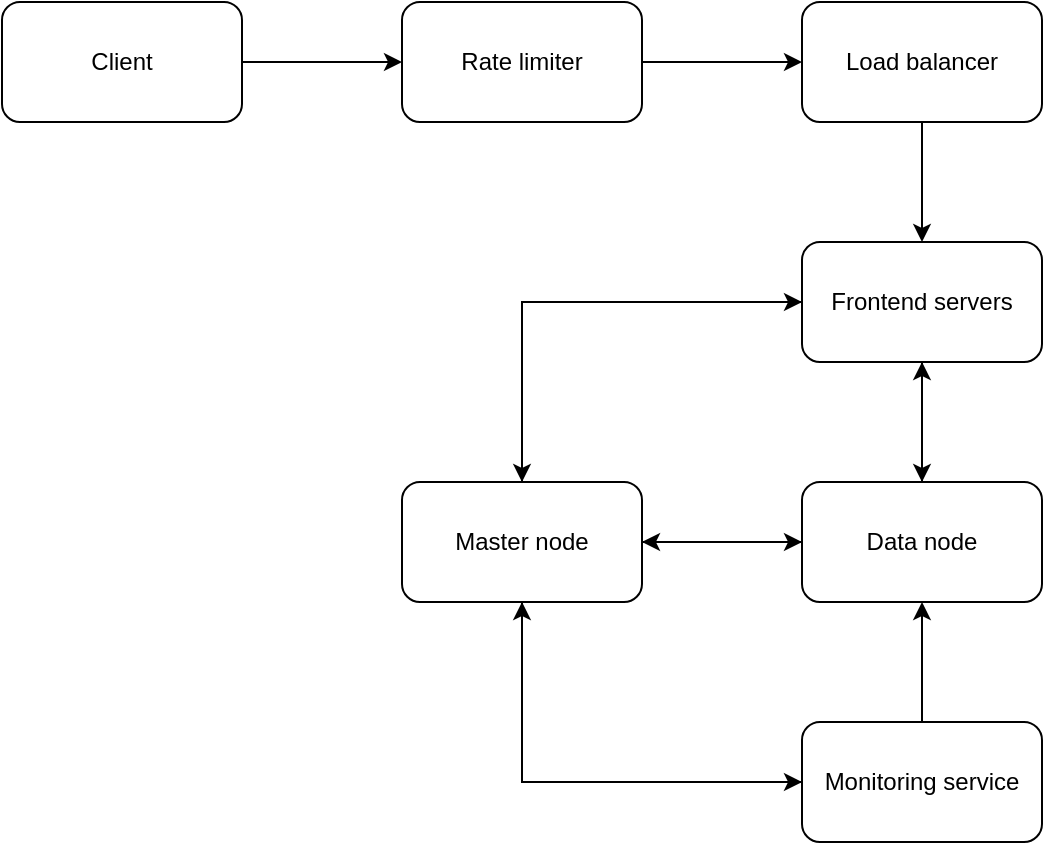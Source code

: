 <mxfile version="20.8.23" type="device"><diagram id="uiGuj-q9fYkHf4Mb2bjE" name="Page-1"><mxGraphModel dx="882" dy="596" grid="1" gridSize="10" guides="1" tooltips="1" connect="1" arrows="1" fold="1" page="1" pageScale="1" pageWidth="850" pageHeight="1100" math="0" shadow="0"><root><mxCell id="0"/><mxCell id="1" parent="0"/><mxCell id="J9SdGbmS-Sq2fcNrOGri-8" style="edgeStyle=orthogonalEdgeStyle;rounded=0;orthogonalLoop=1;jettySize=auto;html=1;exitX=1;exitY=0.5;exitDx=0;exitDy=0;entryX=0;entryY=0.5;entryDx=0;entryDy=0;" edge="1" parent="1" source="J9SdGbmS-Sq2fcNrOGri-1" target="J9SdGbmS-Sq2fcNrOGri-2"><mxGeometry relative="1" as="geometry"/></mxCell><mxCell id="J9SdGbmS-Sq2fcNrOGri-1" value="Client" style="rounded=1;whiteSpace=wrap;html=1;" vertex="1" parent="1"><mxGeometry x="80" y="80" width="120" height="60" as="geometry"/></mxCell><mxCell id="J9SdGbmS-Sq2fcNrOGri-9" style="edgeStyle=orthogonalEdgeStyle;rounded=0;orthogonalLoop=1;jettySize=auto;html=1;exitX=1;exitY=0.5;exitDx=0;exitDy=0;entryX=0;entryY=0.5;entryDx=0;entryDy=0;" edge="1" parent="1" source="J9SdGbmS-Sq2fcNrOGri-2" target="J9SdGbmS-Sq2fcNrOGri-3"><mxGeometry relative="1" as="geometry"/></mxCell><mxCell id="J9SdGbmS-Sq2fcNrOGri-2" value="Rate limiter" style="rounded=1;whiteSpace=wrap;html=1;" vertex="1" parent="1"><mxGeometry x="280" y="80" width="120" height="60" as="geometry"/></mxCell><mxCell id="J9SdGbmS-Sq2fcNrOGri-10" style="edgeStyle=orthogonalEdgeStyle;rounded=0;orthogonalLoop=1;jettySize=auto;html=1;exitX=0.5;exitY=1;exitDx=0;exitDy=0;entryX=0.5;entryY=0;entryDx=0;entryDy=0;" edge="1" parent="1" source="J9SdGbmS-Sq2fcNrOGri-3" target="J9SdGbmS-Sq2fcNrOGri-4"><mxGeometry relative="1" as="geometry"/></mxCell><mxCell id="J9SdGbmS-Sq2fcNrOGri-3" value="Load balancer" style="rounded=1;whiteSpace=wrap;html=1;" vertex="1" parent="1"><mxGeometry x="480" y="80" width="120" height="60" as="geometry"/></mxCell><mxCell id="J9SdGbmS-Sq2fcNrOGri-13" style="edgeStyle=orthogonalEdgeStyle;rounded=0;orthogonalLoop=1;jettySize=auto;html=1;exitX=0;exitY=0.5;exitDx=0;exitDy=0;" edge="1" parent="1" source="J9SdGbmS-Sq2fcNrOGri-4" target="J9SdGbmS-Sq2fcNrOGri-5"><mxGeometry relative="1" as="geometry"/></mxCell><mxCell id="J9SdGbmS-Sq2fcNrOGri-18" style="edgeStyle=orthogonalEdgeStyle;rounded=0;orthogonalLoop=1;jettySize=auto;html=1;exitX=0.5;exitY=1;exitDx=0;exitDy=0;entryX=0.5;entryY=0;entryDx=0;entryDy=0;" edge="1" parent="1" source="J9SdGbmS-Sq2fcNrOGri-4" target="J9SdGbmS-Sq2fcNrOGri-6"><mxGeometry relative="1" as="geometry"/></mxCell><mxCell id="J9SdGbmS-Sq2fcNrOGri-4" value="Frontend servers" style="rounded=1;whiteSpace=wrap;html=1;" vertex="1" parent="1"><mxGeometry x="480" y="200" width="120" height="60" as="geometry"/></mxCell><mxCell id="J9SdGbmS-Sq2fcNrOGri-11" style="edgeStyle=orthogonalEdgeStyle;rounded=0;orthogonalLoop=1;jettySize=auto;html=1;exitX=1;exitY=0.5;exitDx=0;exitDy=0;entryX=0;entryY=0.5;entryDx=0;entryDy=0;" edge="1" parent="1" source="J9SdGbmS-Sq2fcNrOGri-5" target="J9SdGbmS-Sq2fcNrOGri-6"><mxGeometry relative="1" as="geometry"/></mxCell><mxCell id="J9SdGbmS-Sq2fcNrOGri-14" style="edgeStyle=orthogonalEdgeStyle;rounded=0;orthogonalLoop=1;jettySize=auto;html=1;exitX=0.5;exitY=0;exitDx=0;exitDy=0;entryX=0;entryY=0.5;entryDx=0;entryDy=0;" edge="1" parent="1" source="J9SdGbmS-Sq2fcNrOGri-5" target="J9SdGbmS-Sq2fcNrOGri-4"><mxGeometry relative="1" as="geometry"/></mxCell><mxCell id="J9SdGbmS-Sq2fcNrOGri-15" style="edgeStyle=orthogonalEdgeStyle;rounded=0;orthogonalLoop=1;jettySize=auto;html=1;exitX=0.5;exitY=1;exitDx=0;exitDy=0;entryX=0;entryY=0.5;entryDx=0;entryDy=0;" edge="1" parent="1" source="J9SdGbmS-Sq2fcNrOGri-5" target="J9SdGbmS-Sq2fcNrOGri-7"><mxGeometry relative="1" as="geometry"/></mxCell><mxCell id="J9SdGbmS-Sq2fcNrOGri-5" value="Master node" style="rounded=1;whiteSpace=wrap;html=1;" vertex="1" parent="1"><mxGeometry x="280" y="320" width="120" height="60" as="geometry"/></mxCell><mxCell id="J9SdGbmS-Sq2fcNrOGri-12" style="edgeStyle=orthogonalEdgeStyle;rounded=0;orthogonalLoop=1;jettySize=auto;html=1;exitX=0;exitY=0.5;exitDx=0;exitDy=0;entryX=1;entryY=0.5;entryDx=0;entryDy=0;" edge="1" parent="1" source="J9SdGbmS-Sq2fcNrOGri-6" target="J9SdGbmS-Sq2fcNrOGri-5"><mxGeometry relative="1" as="geometry"/></mxCell><mxCell id="J9SdGbmS-Sq2fcNrOGri-19" style="edgeStyle=orthogonalEdgeStyle;rounded=0;orthogonalLoop=1;jettySize=auto;html=1;exitX=0.5;exitY=0;exitDx=0;exitDy=0;entryX=0.5;entryY=1;entryDx=0;entryDy=0;" edge="1" parent="1" source="J9SdGbmS-Sq2fcNrOGri-6" target="J9SdGbmS-Sq2fcNrOGri-4"><mxGeometry relative="1" as="geometry"/></mxCell><mxCell id="J9SdGbmS-Sq2fcNrOGri-6" value="Data node" style="rounded=1;whiteSpace=wrap;html=1;" vertex="1" parent="1"><mxGeometry x="480" y="320" width="120" height="60" as="geometry"/></mxCell><mxCell id="J9SdGbmS-Sq2fcNrOGri-16" style="edgeStyle=orthogonalEdgeStyle;rounded=0;orthogonalLoop=1;jettySize=auto;html=1;exitX=0;exitY=0.5;exitDx=0;exitDy=0;entryX=0.5;entryY=1;entryDx=0;entryDy=0;" edge="1" parent="1" source="J9SdGbmS-Sq2fcNrOGri-7" target="J9SdGbmS-Sq2fcNrOGri-5"><mxGeometry relative="1" as="geometry"/></mxCell><mxCell id="J9SdGbmS-Sq2fcNrOGri-17" style="edgeStyle=orthogonalEdgeStyle;rounded=0;orthogonalLoop=1;jettySize=auto;html=1;exitX=0.5;exitY=0;exitDx=0;exitDy=0;" edge="1" parent="1" source="J9SdGbmS-Sq2fcNrOGri-7" target="J9SdGbmS-Sq2fcNrOGri-6"><mxGeometry relative="1" as="geometry"/></mxCell><mxCell id="J9SdGbmS-Sq2fcNrOGri-7" value="Monitoring service" style="rounded=1;whiteSpace=wrap;html=1;" vertex="1" parent="1"><mxGeometry x="480" y="440" width="120" height="60" as="geometry"/></mxCell></root></mxGraphModel></diagram></mxfile>